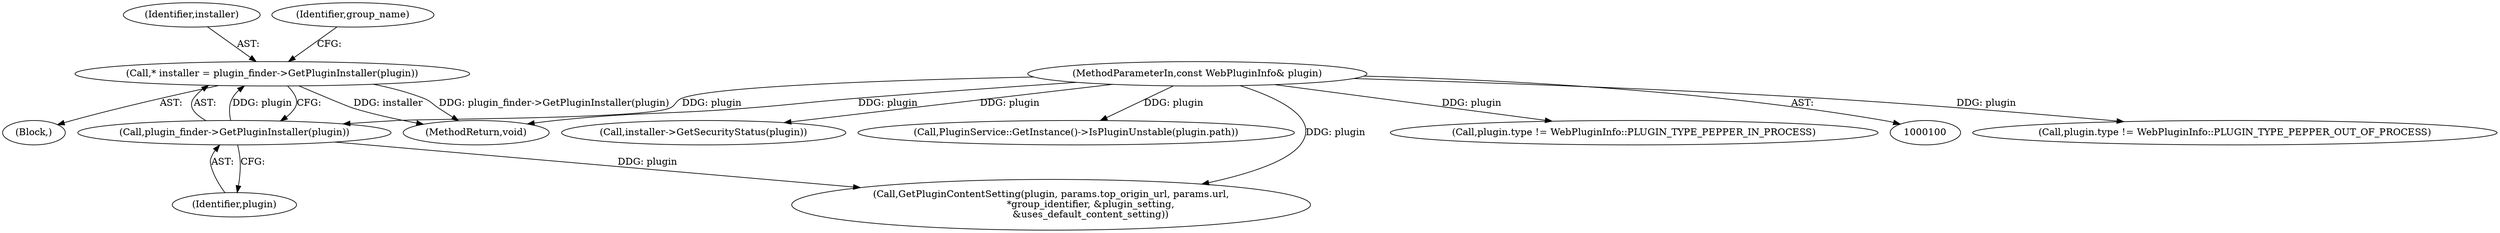 digraph "0_Chrome_ef97ce340c462d5212336f09bf8075d1cb10faa4@pointer" {
"1000109" [label="(Call,* installer = plugin_finder->GetPluginInstaller(plugin))"];
"1000111" [label="(Call,plugin_finder->GetPluginInstaller(plugin))"];
"1000102" [label="(MethodParameterIn,const WebPluginInfo& plugin)"];
"1000232" [label="(MethodReturn,void)"];
"1000193" [label="(Call,plugin.type != WebPluginInfo::PLUGIN_TYPE_PEPPER_OUT_OF_PROCESS)"];
"1000150" [label="(Call,installer->GetSecurityStatus(plugin))"];
"1000129" [label="(Call,GetPluginContentSetting(plugin, params.top_origin_url, params.url,\n                          *group_identifier, &plugin_setting,\n                          &uses_default_content_setting))"];
"1000110" [label="(Identifier,installer)"];
"1000109" [label="(Call,* installer = plugin_finder->GetPluginInstaller(plugin))"];
"1000107" [label="(Block,)"];
"1000102" [label="(MethodParameterIn,const WebPluginInfo& plugin)"];
"1000111" [label="(Call,plugin_finder->GetPluginInstaller(plugin))"];
"1000182" [label="(Call,PluginService::GetInstance()->IsPluginUnstable(plugin.path))"];
"1000187" [label="(Call,plugin.type != WebPluginInfo::PLUGIN_TYPE_PEPPER_IN_PROCESS)"];
"1000115" [label="(Identifier,group_name)"];
"1000112" [label="(Identifier,plugin)"];
"1000109" -> "1000107"  [label="AST: "];
"1000109" -> "1000111"  [label="CFG: "];
"1000110" -> "1000109"  [label="AST: "];
"1000111" -> "1000109"  [label="AST: "];
"1000115" -> "1000109"  [label="CFG: "];
"1000109" -> "1000232"  [label="DDG: installer"];
"1000109" -> "1000232"  [label="DDG: plugin_finder->GetPluginInstaller(plugin)"];
"1000111" -> "1000109"  [label="DDG: plugin"];
"1000111" -> "1000112"  [label="CFG: "];
"1000112" -> "1000111"  [label="AST: "];
"1000102" -> "1000111"  [label="DDG: plugin"];
"1000111" -> "1000129"  [label="DDG: plugin"];
"1000102" -> "1000100"  [label="AST: "];
"1000102" -> "1000232"  [label="DDG: plugin"];
"1000102" -> "1000129"  [label="DDG: plugin"];
"1000102" -> "1000150"  [label="DDG: plugin"];
"1000102" -> "1000182"  [label="DDG: plugin"];
"1000102" -> "1000187"  [label="DDG: plugin"];
"1000102" -> "1000193"  [label="DDG: plugin"];
}

